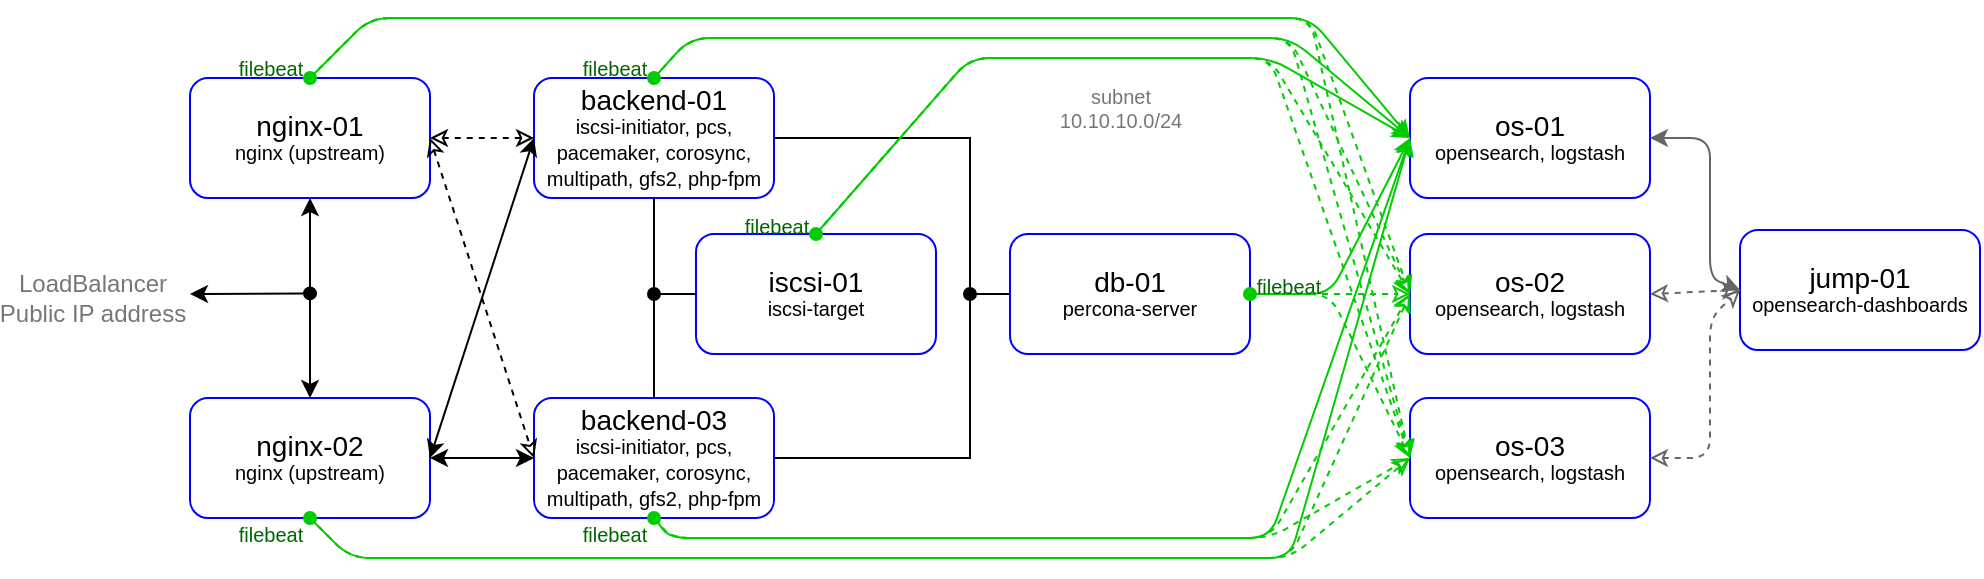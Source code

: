 <mxfile version="15.1.3" type="device"><diagram id="4IggmmZwFg4Mkd-BrONc" name="Страница 1"><mxGraphModel dx="1320" dy="723" grid="1" gridSize="10" guides="1" tooltips="1" connect="1" arrows="1" fold="1" page="1" pageScale="1" pageWidth="600" pageHeight="300" math="0" shadow="0"><root><mxCell id="0"/><mxCell id="1" parent="0"/><mxCell id="Nk4rxEVuKk_PFZayKbhd-2" value="&lt;p style=&quot;line-height: 100%&quot;&gt;&lt;font&gt;&lt;span style=&quot;font-size: 14px&quot;&gt;db-01&lt;br&gt;&lt;/span&gt;&lt;/font&gt;&lt;span style=&quot;font-size: 10px&quot;&gt;percona-server&lt;/span&gt;&lt;br&gt;&lt;/p&gt;" style="rounded=1;whiteSpace=wrap;html=1;strokeColor=#0000FF;" parent="1" vertex="1"><mxGeometry x="410" y="108" width="120" height="60" as="geometry"/></mxCell><mxCell id="Nk4rxEVuKk_PFZayKbhd-4" value="&lt;p style=&quot;line-height: 100%&quot;&gt;&lt;span style=&quot;font-size: 14px&quot;&gt;backend-01&lt;/span&gt;&lt;br&gt;&lt;span style=&quot;font-size: 10px&quot;&gt;iscsi-initiator, pcs, pacemaker, corosync, multipath, gfs2, php-fpm&lt;/span&gt;&lt;br&gt;&lt;/p&gt;" style="rounded=1;whiteSpace=wrap;html=1;strokeColor=#0000FF;" parent="1" vertex="1"><mxGeometry x="172" y="30" width="120" height="60" as="geometry"/></mxCell><mxCell id="Nk4rxEVuKk_PFZayKbhd-6" value="&lt;p style=&quot;line-height: 100%&quot;&gt;&lt;span style=&quot;font-size: 14px&quot;&gt;nginx-01&lt;/span&gt;&lt;br&gt;&lt;span style=&quot;font-size: 10px&quot;&gt;nginx (upstream)&lt;/span&gt;&lt;br&gt;&lt;/p&gt;" style="rounded=1;whiteSpace=wrap;html=1;strokeColor=#0000FF;" parent="1" vertex="1"><mxGeometry y="30" width="120" height="60" as="geometry"/></mxCell><mxCell id="Nk4rxEVuKk_PFZayKbhd-11" value="" style="endArrow=oval;html=1;rounded=0;exitX=0;exitY=0.5;exitDx=0;exitDy=0;startArrow=none;startFill=0;endFill=1;" parent="1" source="Nk4rxEVuKk_PFZayKbhd-2" edge="1"><mxGeometry width="50" height="50" relative="1" as="geometry"><mxPoint x="370" y="100" as="sourcePoint"/><mxPoint x="390" y="138" as="targetPoint"/></mxGeometry></mxCell><mxCell id="Nk4rxEVuKk_PFZayKbhd-15" value="" style="endArrow=none;html=1;rounded=0;exitX=1;exitY=0.5;exitDx=0;exitDy=0;" parent="1" source="mSui1N4ihssYe-xkSYdv-1" edge="1"><mxGeometry width="50" height="50" relative="1" as="geometry"><mxPoint x="360" y="240" as="sourcePoint"/><mxPoint x="390" y="140" as="targetPoint"/><Array as="points"><mxPoint x="390" y="220"/></Array></mxGeometry></mxCell><mxCell id="Nk4rxEVuKk_PFZayKbhd-16" value="" style="endArrow=none;html=1;rounded=0;entryX=1;entryY=0.5;entryDx=0;entryDy=0;" parent="1" target="Nk4rxEVuKk_PFZayKbhd-4" edge="1"><mxGeometry width="50" height="50" relative="1" as="geometry"><mxPoint x="390" y="140" as="sourcePoint"/><mxPoint x="310" y="90" as="targetPoint"/><Array as="points"><mxPoint x="390" y="60"/></Array></mxGeometry></mxCell><mxCell id="mSui1N4ihssYe-xkSYdv-1" value="&lt;p style=&quot;line-height: 100%&quot;&gt;&lt;span style=&quot;font-size: 14px&quot;&gt;backend-03&lt;/span&gt;&lt;br&gt;&lt;span style=&quot;font-size: 10px&quot;&gt;iscsi-initiator, pcs, pacemaker, corosync, multipath, gfs2, php-fpm&lt;/span&gt;&lt;br&gt;&lt;/p&gt;" style="rounded=1;whiteSpace=wrap;html=1;strokeColor=#0000FF;" parent="1" vertex="1"><mxGeometry x="172" y="190" width="120" height="60" as="geometry"/></mxCell><mxCell id="mSui1N4ihssYe-xkSYdv-4" value="&lt;font style=&quot;font-size: 10px&quot;&gt;subnet&lt;br&gt;10.10.10.0/24&lt;/font&gt;" style="edgeLabel;html=1;align=center;verticalAlign=middle;resizable=0;points=[];fontSize=8;fontColor=#777777;" parent="1" vertex="1" connectable="0"><mxGeometry x="470.002" y="46.995" as="geometry"><mxPoint x="-5" y="-2" as="offset"/></mxGeometry></mxCell><mxCell id="-WRoGn8kwcu14axJvP3w-1" value="&lt;p style=&quot;line-height: 100%&quot;&gt;&lt;span style=&quot;font-size: 14px&quot;&gt;nginx-02&lt;/span&gt;&lt;br&gt;&lt;span style=&quot;font-size: 10px&quot;&gt;nginx (upstream)&lt;/span&gt;&lt;br&gt;&lt;/p&gt;" style="rounded=1;whiteSpace=wrap;html=1;strokeColor=#0000FF;" parent="1" vertex="1"><mxGeometry y="190" width="120" height="60" as="geometry"/></mxCell><mxCell id="-WRoGn8kwcu14axJvP3w-3" value="" style="endArrow=classic;startArrow=classic;html=1;exitX=0.5;exitY=0;exitDx=0;exitDy=0;entryX=0.5;entryY=1;entryDx=0;entryDy=0;" parent="1" source="-WRoGn8kwcu14axJvP3w-1" target="Nk4rxEVuKk_PFZayKbhd-6" edge="1"><mxGeometry width="50" height="50" relative="1" as="geometry"><mxPoint x="90" y="120" as="sourcePoint"/><mxPoint x="140" y="70" as="targetPoint"/></mxGeometry></mxCell><mxCell id="-WRoGn8kwcu14axJvP3w-4" value="" style="endArrow=oval;html=1;startArrow=classic;startFill=1;endFill=1;" parent="1" edge="1"><mxGeometry width="50" height="50" relative="1" as="geometry"><mxPoint y="138" as="sourcePoint"/><mxPoint x="60" y="137.71" as="targetPoint"/></mxGeometry></mxCell><mxCell id="-WRoGn8kwcu14axJvP3w-5" value="" style="endArrow=classic;startArrow=classic;html=1;exitX=1;exitY=0.5;exitDx=0;exitDy=0;entryX=0;entryY=0.5;entryDx=0;entryDy=0;" parent="1" source="-WRoGn8kwcu14axJvP3w-1" target="mSui1N4ihssYe-xkSYdv-1" edge="1"><mxGeometry width="50" height="50" relative="1" as="geometry"><mxPoint x="120" y="120" as="sourcePoint"/><mxPoint x="170" y="160" as="targetPoint"/></mxGeometry></mxCell><mxCell id="-WRoGn8kwcu14axJvP3w-6" value="" style="endArrow=classic;startArrow=classic;html=1;entryX=0;entryY=0.5;entryDx=0;entryDy=0;rounded=1;exitX=1;exitY=0.5;exitDx=0;exitDy=0;" parent="1" source="-WRoGn8kwcu14axJvP3w-1" target="Nk4rxEVuKk_PFZayKbhd-4" edge="1"><mxGeometry width="50" height="50" relative="1" as="geometry"><mxPoint x="120" y="160" as="sourcePoint"/><mxPoint x="160" y="60" as="targetPoint"/></mxGeometry></mxCell><mxCell id="-WRoGn8kwcu14axJvP3w-7" value="" style="endArrow=classic;dashed=1;html=1;exitX=1;exitY=0.5;exitDx=0;exitDy=0;entryX=0;entryY=0.5;entryDx=0;entryDy=0;startArrow=classic;startFill=0;endFill=0;" parent="1" source="Nk4rxEVuKk_PFZayKbhd-6" target="Nk4rxEVuKk_PFZayKbhd-4" edge="1"><mxGeometry width="50" height="50" relative="1" as="geometry"><mxPoint x="250" y="120" as="sourcePoint"/><mxPoint x="150" y="40" as="targetPoint"/></mxGeometry></mxCell><mxCell id="-WRoGn8kwcu14axJvP3w-8" value="" style="endArrow=classic;dashed=1;html=1;exitX=1;exitY=0.5;exitDx=0;exitDy=0;entryX=0;entryY=0.5;entryDx=0;entryDy=0;startArrow=classic;startFill=0;endFill=0;" parent="1" source="Nk4rxEVuKk_PFZayKbhd-6" target="mSui1N4ihssYe-xkSYdv-1" edge="1"><mxGeometry width="50" height="50" relative="1" as="geometry"><mxPoint x="130" y="40" as="sourcePoint"/><mxPoint x="180" y="-10" as="targetPoint"/></mxGeometry></mxCell><mxCell id="-WRoGn8kwcu14axJvP3w-9" value="&lt;p style=&quot;line-height: 100%&quot;&gt;&lt;span style=&quot;font-size: 14px&quot;&gt;iscsi-01&lt;/span&gt;&lt;br&gt;&lt;span style=&quot;font-size: 10px&quot;&gt;iscsi-target&lt;/span&gt;&lt;br&gt;&lt;/p&gt;" style="rounded=1;whiteSpace=wrap;html=1;strokeColor=#0000FF;" parent="1" vertex="1"><mxGeometry x="253" y="108" width="120" height="60" as="geometry"/></mxCell><mxCell id="-WRoGn8kwcu14axJvP3w-10" value="" style="endArrow=none;html=1;strokeColor=#000000;exitX=0.5;exitY=0;exitDx=0;exitDy=0;entryX=0.5;entryY=1;entryDx=0;entryDy=0;" parent="1" source="mSui1N4ihssYe-xkSYdv-1" target="Nk4rxEVuKk_PFZayKbhd-4" edge="1"><mxGeometry width="50" height="50" relative="1" as="geometry"><mxPoint x="310" y="150" as="sourcePoint"/><mxPoint x="360" y="100" as="targetPoint"/></mxGeometry></mxCell><mxCell id="-WRoGn8kwcu14axJvP3w-11" value="" style="endArrow=none;html=1;strokeColor=#000000;entryX=0;entryY=0.5;entryDx=0;entryDy=0;startArrow=oval;startFill=1;" parent="1" target="-WRoGn8kwcu14axJvP3w-9" edge="1"><mxGeometry width="50" height="50" relative="1" as="geometry"><mxPoint x="232" y="138" as="sourcePoint"/><mxPoint x="260" y="160" as="targetPoint"/></mxGeometry></mxCell><mxCell id="-WRoGn8kwcu14axJvP3w-12" value="&lt;font style=&quot;font-size: 12px&quot;&gt;LoadBalancer&lt;br&gt;Public IP address&lt;/font&gt;" style="edgeLabel;html=1;align=center;verticalAlign=middle;resizable=0;points=[];fontSize=8;fontColor=#777777;" parent="1" vertex="1" connectable="0"><mxGeometry x="-47.998" y="137.995" as="geometry"><mxPoint x="-1" y="2" as="offset"/></mxGeometry></mxCell><mxCell id="q85gnG0CihK2C5Sx0KsL-1" value="&lt;p style=&quot;line-height: 100%&quot;&gt;&lt;font&gt;&lt;span style=&quot;font-size: 14px&quot;&gt;os-02&lt;br&gt;&lt;/span&gt;&lt;/font&gt;&lt;span style=&quot;font-size: 10px&quot;&gt;opensearch, logstash&lt;/span&gt;&lt;/p&gt;" style="rounded=1;whiteSpace=wrap;html=1;strokeColor=#0000FF;" vertex="1" parent="1"><mxGeometry x="610" y="108" width="120" height="60" as="geometry"/></mxCell><mxCell id="q85gnG0CihK2C5Sx0KsL-2" value="&lt;p style=&quot;line-height: 100%&quot;&gt;&lt;font&gt;&lt;span style=&quot;font-size: 14px&quot;&gt;os-01&lt;br&gt;&lt;/span&gt;&lt;/font&gt;&lt;span style=&quot;font-size: 10px&quot;&gt;opensearch, logstash&lt;/span&gt;&lt;/p&gt;" style="rounded=1;whiteSpace=wrap;html=1;strokeColor=#0000FF;" vertex="1" parent="1"><mxGeometry x="610" y="30" width="120" height="60" as="geometry"/></mxCell><mxCell id="q85gnG0CihK2C5Sx0KsL-3" value="&lt;p style=&quot;line-height: 100%&quot;&gt;&lt;font&gt;&lt;span style=&quot;font-size: 14px&quot;&gt;os-03&lt;br&gt;&lt;/span&gt;&lt;/font&gt;&lt;span style=&quot;font-size: 10px&quot;&gt;opensearch, logstash&lt;/span&gt;&lt;/p&gt;" style="rounded=1;whiteSpace=wrap;html=1;strokeColor=#0000FF;" vertex="1" parent="1"><mxGeometry x="610" y="190" width="120" height="60" as="geometry"/></mxCell><mxCell id="q85gnG0CihK2C5Sx0KsL-4" value="" style="endArrow=classic;html=1;exitX=0.5;exitY=0;exitDx=0;exitDy=0;entryX=0;entryY=0.5;entryDx=0;entryDy=0;strokeColor=#00CC00;startArrow=oval;startFill=1;" edge="1" parent="1" source="Nk4rxEVuKk_PFZayKbhd-6" target="q85gnG0CihK2C5Sx0KsL-2"><mxGeometry width="50" height="50" relative="1" as="geometry"><mxPoint x="70" y="10" as="sourcePoint"/><mxPoint x="120" y="-40" as="targetPoint"/><Array as="points"><mxPoint x="90"/><mxPoint x="560"/></Array></mxGeometry></mxCell><mxCell id="q85gnG0CihK2C5Sx0KsL-7" value="" style="endArrow=classic;html=1;exitX=0.5;exitY=1;exitDx=0;exitDy=0;entryX=0;entryY=0.5;entryDx=0;entryDy=0;strokeColor=#00CC00;startArrow=oval;startFill=1;" edge="1" parent="1" source="-WRoGn8kwcu14axJvP3w-1" target="q85gnG0CihK2C5Sx0KsL-2"><mxGeometry width="50" height="50" relative="1" as="geometry"><mxPoint x="38" y="360" as="sourcePoint"/><mxPoint x="588" y="390" as="targetPoint"/><Array as="points"><mxPoint x="80" y="270"/><mxPoint x="550" y="270"/></Array></mxGeometry></mxCell><mxCell id="q85gnG0CihK2C5Sx0KsL-8" value="" style="endArrow=classic;html=1;exitX=0.5;exitY=0;exitDx=0;exitDy=0;strokeColor=#00CC00;entryX=0;entryY=0.5;entryDx=0;entryDy=0;startArrow=oval;startFill=1;" edge="1" parent="1" source="Nk4rxEVuKk_PFZayKbhd-4" target="q85gnG0CihK2C5Sx0KsL-2"><mxGeometry width="50" height="50" relative="1" as="geometry"><mxPoint x="70" y="40" as="sourcePoint"/><mxPoint x="550" y="70" as="targetPoint"/><Array as="points"><mxPoint x="250" y="10"/><mxPoint x="550" y="10"/></Array></mxGeometry></mxCell><mxCell id="q85gnG0CihK2C5Sx0KsL-9" value="" style="endArrow=classic;html=1;exitX=0.5;exitY=1;exitDx=0;exitDy=0;strokeColor=#00CC00;entryX=0;entryY=0.5;entryDx=0;entryDy=0;startArrow=oval;startFill=1;" edge="1" parent="1" source="mSui1N4ihssYe-xkSYdv-1" target="q85gnG0CihK2C5Sx0KsL-2"><mxGeometry width="50" height="50" relative="1" as="geometry"><mxPoint x="70" y="260" as="sourcePoint"/><mxPoint x="560" y="110" as="targetPoint"/><Array as="points"><mxPoint x="240" y="260"/><mxPoint x="540" y="260"/></Array></mxGeometry></mxCell><mxCell id="q85gnG0CihK2C5Sx0KsL-10" value="" style="endArrow=classic;html=1;entryX=0;entryY=0.5;entryDx=0;entryDy=0;strokeColor=#00CC00;exitX=1;exitY=0.5;exitDx=0;exitDy=0;startArrow=oval;startFill=1;" edge="1" parent="1" source="Nk4rxEVuKk_PFZayKbhd-2" target="q85gnG0CihK2C5Sx0KsL-2"><mxGeometry width="50" height="50" relative="1" as="geometry"><mxPoint x="530" y="140" as="sourcePoint"/><mxPoint x="630" y="80" as="targetPoint"/><Array as="points"><mxPoint x="570" y="138"/></Array></mxGeometry></mxCell><mxCell id="q85gnG0CihK2C5Sx0KsL-11" value="" style="endArrow=classic;html=1;exitX=0.5;exitY=0;exitDx=0;exitDy=0;strokeColor=#00CC00;entryX=0;entryY=0.5;entryDx=0;entryDy=0;startArrow=oval;startFill=1;" edge="1" parent="1" source="-WRoGn8kwcu14axJvP3w-9" target="q85gnG0CihK2C5Sx0KsL-2"><mxGeometry width="50" height="50" relative="1" as="geometry"><mxPoint x="242" y="40" as="sourcePoint"/><mxPoint x="540" y="70" as="targetPoint"/><Array as="points"><mxPoint x="390" y="20"/><mxPoint x="540" y="20"/></Array></mxGeometry></mxCell><mxCell id="q85gnG0CihK2C5Sx0KsL-12" value="" style="endArrow=classic;html=1;exitX=0.5;exitY=0;exitDx=0;exitDy=0;entryX=0;entryY=0.5;entryDx=0;entryDy=0;strokeColor=#00CC00;dashed=1;endFill=0;" edge="1" parent="1" target="q85gnG0CihK2C5Sx0KsL-1"><mxGeometry width="50" height="50" relative="1" as="geometry"><mxPoint x="60" y="30" as="sourcePoint"/><mxPoint x="600" y="133" as="targetPoint"/><Array as="points"><mxPoint x="90"/><mxPoint x="560"/></Array></mxGeometry></mxCell><mxCell id="q85gnG0CihK2C5Sx0KsL-14" value="" style="endArrow=classic;html=1;exitX=0.5;exitY=0;exitDx=0;exitDy=0;entryX=0;entryY=0.5;entryDx=0;entryDy=0;strokeColor=#00CC00;dashed=1;endFill=0;" edge="1" parent="1" target="q85gnG0CihK2C5Sx0KsL-3"><mxGeometry width="50" height="50" relative="1" as="geometry"><mxPoint x="60" y="30" as="sourcePoint"/><mxPoint x="600" y="210" as="targetPoint"/><Array as="points"><mxPoint x="90"/><mxPoint x="560"/></Array></mxGeometry></mxCell><mxCell id="q85gnG0CihK2C5Sx0KsL-15" value="" style="endArrow=classic;html=1;exitX=0.5;exitY=0;exitDx=0;exitDy=0;strokeColor=#00CC00;dashed=1;endFill=0;entryX=0;entryY=0.5;entryDx=0;entryDy=0;" edge="1" parent="1" target="q85gnG0CihK2C5Sx0KsL-1"><mxGeometry width="50" height="50" relative="1" as="geometry"><mxPoint x="232" y="30" as="sourcePoint"/><mxPoint x="540" y="90" as="targetPoint"/><Array as="points"><mxPoint x="250" y="10"/><mxPoint x="550" y="10"/></Array></mxGeometry></mxCell><mxCell id="q85gnG0CihK2C5Sx0KsL-16" value="" style="endArrow=classic;html=1;exitX=0.5;exitY=0;exitDx=0;exitDy=0;strokeColor=#00CC00;dashed=1;endFill=0;entryX=0;entryY=0.5;entryDx=0;entryDy=0;" edge="1" parent="1" target="q85gnG0CihK2C5Sx0KsL-3"><mxGeometry width="50" height="50" relative="1" as="geometry"><mxPoint x="232" y="30" as="sourcePoint"/><mxPoint x="570" y="200" as="targetPoint"/><Array as="points"><mxPoint x="250" y="10"/><mxPoint x="550" y="10"/></Array></mxGeometry></mxCell><mxCell id="q85gnG0CihK2C5Sx0KsL-17" value="" style="endArrow=classic;html=1;exitX=0.5;exitY=0;exitDx=0;exitDy=0;strokeColor=#00CC00;dashed=1;endFill=0;entryX=0;entryY=0.5;entryDx=0;entryDy=0;" edge="1" parent="1" target="q85gnG0CihK2C5Sx0KsL-1"><mxGeometry width="50" height="50" relative="1" as="geometry"><mxPoint x="313" y="108" as="sourcePoint"/><mxPoint x="530" y="70" as="targetPoint"/><Array as="points"><mxPoint x="390" y="20"/><mxPoint x="540" y="20"/></Array></mxGeometry></mxCell><mxCell id="q85gnG0CihK2C5Sx0KsL-18" value="" style="endArrow=classic;html=1;exitX=0.5;exitY=0;exitDx=0;exitDy=0;strokeColor=#00CC00;dashed=1;endFill=0;entryX=0;entryY=0.5;entryDx=0;entryDy=0;" edge="1" parent="1" target="q85gnG0CihK2C5Sx0KsL-3"><mxGeometry width="50" height="50" relative="1" as="geometry"><mxPoint x="313" y="108" as="sourcePoint"/><mxPoint x="590" y="230" as="targetPoint"/><Array as="points"><mxPoint x="390" y="20"/><mxPoint x="540" y="20"/></Array></mxGeometry></mxCell><mxCell id="q85gnG0CihK2C5Sx0KsL-19" value="" style="endArrow=classic;html=1;strokeColor=#00CC00;exitX=1;exitY=0.5;exitDx=0;exitDy=0;dashed=1;endFill=0;entryX=0;entryY=0.5;entryDx=0;entryDy=0;" edge="1" parent="1" target="q85gnG0CihK2C5Sx0KsL-1"><mxGeometry width="50" height="50" relative="1" as="geometry"><mxPoint x="530" y="138" as="sourcePoint"/><mxPoint x="570" y="170" as="targetPoint"/><Array as="points"><mxPoint x="570" y="138"/></Array></mxGeometry></mxCell><mxCell id="q85gnG0CihK2C5Sx0KsL-20" value="" style="endArrow=classic;html=1;strokeColor=#00CC00;exitX=1;exitY=0.5;exitDx=0;exitDy=0;dashed=1;endFill=0;entryX=0;entryY=0.5;entryDx=0;entryDy=0;" edge="1" parent="1" target="q85gnG0CihK2C5Sx0KsL-3"><mxGeometry width="50" height="50" relative="1" as="geometry"><mxPoint x="530" y="138" as="sourcePoint"/><mxPoint x="570" y="200" as="targetPoint"/><Array as="points"><mxPoint x="570" y="138"/></Array></mxGeometry></mxCell><mxCell id="q85gnG0CihK2C5Sx0KsL-21" value="" style="endArrow=classic;html=1;exitX=0.5;exitY=1;exitDx=0;exitDy=0;strokeColor=#00CC00;dashed=1;endFill=0;entryX=0;entryY=0.5;entryDx=0;entryDy=0;" edge="1" parent="1" target="q85gnG0CihK2C5Sx0KsL-1"><mxGeometry width="50" height="50" relative="1" as="geometry"><mxPoint x="232" y="250" as="sourcePoint"/><mxPoint x="620" y="280" as="targetPoint"/><Array as="points"><mxPoint x="240" y="260"/><mxPoint x="540" y="260"/></Array></mxGeometry></mxCell><mxCell id="q85gnG0CihK2C5Sx0KsL-22" value="" style="endArrow=classic;html=1;exitX=0.5;exitY=1;exitDx=0;exitDy=0;strokeColor=#00CC00;dashed=1;endFill=0;entryX=0;entryY=0.5;entryDx=0;entryDy=0;" edge="1" parent="1" target="q85gnG0CihK2C5Sx0KsL-3"><mxGeometry width="50" height="50" relative="1" as="geometry"><mxPoint x="233" y="250" as="sourcePoint"/><mxPoint x="571" y="240" as="targetPoint"/><Array as="points"><mxPoint x="240" y="260"/><mxPoint x="540" y="260"/></Array></mxGeometry></mxCell><mxCell id="q85gnG0CihK2C5Sx0KsL-23" value="" style="endArrow=classic;html=1;exitX=0.5;exitY=1;exitDx=0;exitDy=0;strokeColor=#00CC00;dashed=1;endFill=0;entryX=0;entryY=0.5;entryDx=0;entryDy=0;" edge="1" parent="1" target="q85gnG0CihK2C5Sx0KsL-1"><mxGeometry width="50" height="50" relative="1" as="geometry"><mxPoint x="60" y="250" as="sourcePoint"/><mxPoint x="740" y="180" as="targetPoint"/><Array as="points"><mxPoint x="80" y="270"/><mxPoint x="550" y="270"/></Array></mxGeometry></mxCell><mxCell id="q85gnG0CihK2C5Sx0KsL-24" value="" style="endArrow=classic;html=1;exitX=0.5;exitY=1;exitDx=0;exitDy=0;strokeColor=#00CC00;dashed=1;endFill=0;entryX=0;entryY=0.5;entryDx=0;entryDy=0;" edge="1" parent="1" target="q85gnG0CihK2C5Sx0KsL-3"><mxGeometry width="50" height="50" relative="1" as="geometry"><mxPoint x="60" y="250" as="sourcePoint"/><mxPoint x="580" y="260" as="targetPoint"/><Array as="points"><mxPoint x="80" y="270"/><mxPoint x="550" y="270"/></Array></mxGeometry></mxCell><mxCell id="q85gnG0CihK2C5Sx0KsL-25" value="&lt;span style=&quot;font-size: 10px&quot;&gt;&lt;font color=&quot;#006600&quot;&gt;filebeat&lt;/font&gt;&lt;/span&gt;" style="edgeLabel;html=1;align=center;verticalAlign=middle;resizable=0;points=[];fontSize=8;fontColor=#777777;labelBackgroundColor=none;" vertex="1" connectable="0" parent="1"><mxGeometry x="46.002" y="26.995" as="geometry"><mxPoint x="-6" y="-2" as="offset"/></mxGeometry></mxCell><mxCell id="q85gnG0CihK2C5Sx0KsL-26" value="&lt;span style=&quot;font-size: 10px&quot;&gt;&lt;font color=&quot;#006600&quot;&gt;filebeat&lt;/font&gt;&lt;/span&gt;" style="edgeLabel;html=1;align=center;verticalAlign=middle;resizable=0;points=[];fontSize=8;fontColor=#777777;labelBackgroundColor=none;" vertex="1" connectable="0" parent="1"><mxGeometry x="218.002" y="26.995" as="geometry"><mxPoint x="-6" y="-2" as="offset"/></mxGeometry></mxCell><mxCell id="q85gnG0CihK2C5Sx0KsL-27" value="&lt;span style=&quot;font-size: 10px&quot;&gt;&lt;font color=&quot;#006600&quot;&gt;filebeat&lt;/font&gt;&lt;/span&gt;" style="edgeLabel;html=1;align=center;verticalAlign=middle;resizable=0;points=[];fontSize=8;fontColor=#777777;labelBackgroundColor=none;" vertex="1" connectable="0" parent="1"><mxGeometry x="299.002" y="105.995" as="geometry"><mxPoint x="-6" y="-2" as="offset"/></mxGeometry></mxCell><mxCell id="q85gnG0CihK2C5Sx0KsL-28" value="&lt;span style=&quot;font-size: 10px&quot;&gt;&lt;font color=&quot;#006600&quot;&gt;filebeat&lt;/font&gt;&lt;/span&gt;" style="edgeLabel;html=1;align=center;verticalAlign=middle;resizable=0;points=[];fontSize=8;fontColor=#777777;labelBackgroundColor=none;" vertex="1" connectable="0" parent="1"><mxGeometry x="46.002" y="259.995" as="geometry"><mxPoint x="-6" y="-2" as="offset"/></mxGeometry></mxCell><mxCell id="q85gnG0CihK2C5Sx0KsL-29" value="&lt;span style=&quot;font-size: 10px&quot;&gt;&lt;font color=&quot;#006600&quot;&gt;filebeat&lt;/font&gt;&lt;/span&gt;" style="edgeLabel;html=1;align=center;verticalAlign=middle;resizable=0;points=[];fontSize=8;fontColor=#777777;labelBackgroundColor=none;" vertex="1" connectable="0" parent="1"><mxGeometry x="218.002" y="259.995" as="geometry"><mxPoint x="-6" y="-2" as="offset"/></mxGeometry></mxCell><mxCell id="q85gnG0CihK2C5Sx0KsL-30" value="&lt;span style=&quot;font-size: 10px&quot;&gt;&lt;font color=&quot;#006600&quot;&gt;filebeat&lt;/font&gt;&lt;/span&gt;" style="edgeLabel;html=1;align=center;verticalAlign=middle;resizable=0;points=[];fontSize=8;fontColor=#777777;labelBackgroundColor=none;" vertex="1" connectable="0" parent="1"><mxGeometry x="555.002" y="135.995" as="geometry"><mxPoint x="-6" y="-2" as="offset"/></mxGeometry></mxCell><mxCell id="q85gnG0CihK2C5Sx0KsL-31" value="&lt;p style=&quot;line-height: 100%&quot;&gt;&lt;font&gt;&lt;span style=&quot;font-size: 14px&quot;&gt;jump-01&lt;br&gt;&lt;/span&gt;&lt;/font&gt;&lt;span style=&quot;font-size: 10px&quot;&gt;opensearch-dashboards&lt;/span&gt;&lt;/p&gt;" style="rounded=1;whiteSpace=wrap;html=1;strokeColor=#0000FF;" vertex="1" parent="1"><mxGeometry x="775" y="106" width="120" height="60" as="geometry"/></mxCell><mxCell id="q85gnG0CihK2C5Sx0KsL-32" value="" style="endArrow=classic;startArrow=classic;html=1;exitX=1;exitY=0.5;exitDx=0;exitDy=0;entryX=0;entryY=0.5;entryDx=0;entryDy=0;strokeColor=#666666;" edge="1" parent="1" source="q85gnG0CihK2C5Sx0KsL-2" target="q85gnG0CihK2C5Sx0KsL-31"><mxGeometry width="50" height="50" relative="1" as="geometry"><mxPoint x="730" y="190" as="sourcePoint"/><mxPoint x="780" y="140" as="targetPoint"/><Array as="points"><mxPoint x="760" y="60"/><mxPoint x="760" y="130"/></Array></mxGeometry></mxCell><mxCell id="q85gnG0CihK2C5Sx0KsL-33" value="" style="endArrow=classic;startArrow=classic;html=1;exitX=1;exitY=0.5;exitDx=0;exitDy=0;entryX=0;entryY=0.5;entryDx=0;entryDy=0;strokeColor=#666666;dashed=1;endFill=0;startFill=0;" edge="1" parent="1" source="q85gnG0CihK2C5Sx0KsL-1" target="q85gnG0CihK2C5Sx0KsL-31"><mxGeometry width="50" height="50" relative="1" as="geometry"><mxPoint x="740" y="70" as="sourcePoint"/><mxPoint x="785" y="146" as="targetPoint"/></mxGeometry></mxCell><mxCell id="q85gnG0CihK2C5Sx0KsL-34" value="" style="endArrow=classic;startArrow=classic;html=1;exitX=1;exitY=0.5;exitDx=0;exitDy=0;entryX=0;entryY=0.5;entryDx=0;entryDy=0;strokeColor=#666666;dashed=1;endFill=0;startFill=0;" edge="1" parent="1" source="q85gnG0CihK2C5Sx0KsL-3" target="q85gnG0CihK2C5Sx0KsL-31"><mxGeometry width="50" height="50" relative="1" as="geometry"><mxPoint x="740" y="148" as="sourcePoint"/><mxPoint x="785" y="146" as="targetPoint"/><Array as="points"><mxPoint x="760" y="220"/><mxPoint x="760" y="150"/></Array></mxGeometry></mxCell></root></mxGraphModel></diagram></mxfile>
